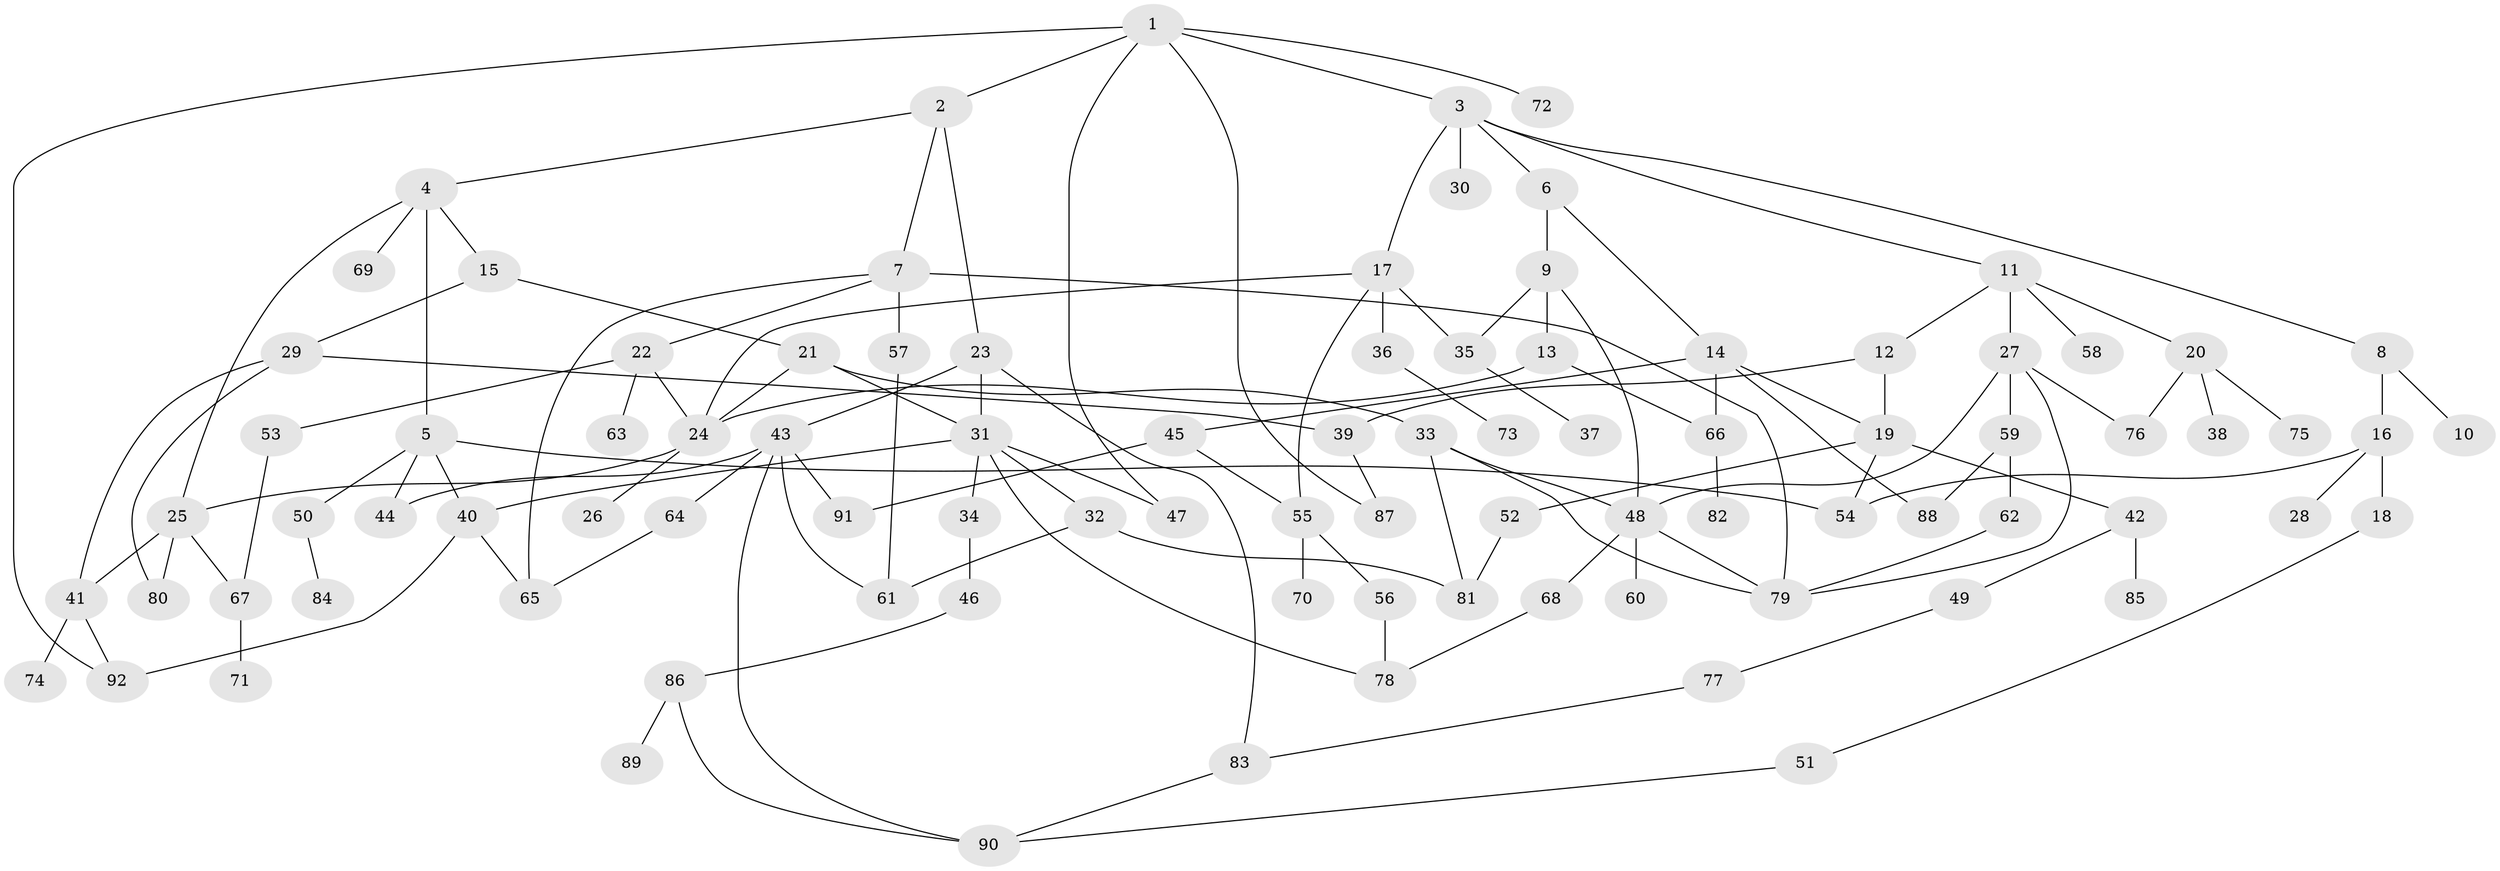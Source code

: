 // coarse degree distribution, {6: 0.125, 7: 0.07142857142857142, 8: 0.017857142857142856, 5: 0.10714285714285714, 2: 0.19642857142857142, 4: 0.08928571428571429, 3: 0.17857142857142858, 1: 0.21428571428571427}
// Generated by graph-tools (version 1.1) at 2025/41/03/06/25 10:41:29]
// undirected, 92 vertices, 133 edges
graph export_dot {
graph [start="1"]
  node [color=gray90,style=filled];
  1;
  2;
  3;
  4;
  5;
  6;
  7;
  8;
  9;
  10;
  11;
  12;
  13;
  14;
  15;
  16;
  17;
  18;
  19;
  20;
  21;
  22;
  23;
  24;
  25;
  26;
  27;
  28;
  29;
  30;
  31;
  32;
  33;
  34;
  35;
  36;
  37;
  38;
  39;
  40;
  41;
  42;
  43;
  44;
  45;
  46;
  47;
  48;
  49;
  50;
  51;
  52;
  53;
  54;
  55;
  56;
  57;
  58;
  59;
  60;
  61;
  62;
  63;
  64;
  65;
  66;
  67;
  68;
  69;
  70;
  71;
  72;
  73;
  74;
  75;
  76;
  77;
  78;
  79;
  80;
  81;
  82;
  83;
  84;
  85;
  86;
  87;
  88;
  89;
  90;
  91;
  92;
  1 -- 2;
  1 -- 3;
  1 -- 72;
  1 -- 87;
  1 -- 92;
  1 -- 47;
  2 -- 4;
  2 -- 7;
  2 -- 23;
  3 -- 6;
  3 -- 8;
  3 -- 11;
  3 -- 17;
  3 -- 30;
  4 -- 5;
  4 -- 15;
  4 -- 69;
  4 -- 25;
  5 -- 50;
  5 -- 54;
  5 -- 40;
  5 -- 44;
  6 -- 9;
  6 -- 14;
  7 -- 22;
  7 -- 57;
  7 -- 65;
  7 -- 79;
  8 -- 10;
  8 -- 16;
  9 -- 13;
  9 -- 35;
  9 -- 48;
  11 -- 12;
  11 -- 20;
  11 -- 27;
  11 -- 58;
  12 -- 19;
  12 -- 39;
  13 -- 24;
  13 -- 66;
  14 -- 45;
  14 -- 66;
  14 -- 88;
  14 -- 19;
  15 -- 21;
  15 -- 29;
  16 -- 18;
  16 -- 28;
  16 -- 54;
  17 -- 36;
  17 -- 35;
  17 -- 24;
  17 -- 55;
  18 -- 51;
  19 -- 42;
  19 -- 52;
  19 -- 54;
  20 -- 38;
  20 -- 75;
  20 -- 76;
  21 -- 31;
  21 -- 33;
  21 -- 24;
  22 -- 53;
  22 -- 63;
  22 -- 24;
  23 -- 43;
  23 -- 83;
  23 -- 31;
  24 -- 25;
  24 -- 26;
  25 -- 80;
  25 -- 41;
  25 -- 67;
  27 -- 48;
  27 -- 59;
  27 -- 76;
  27 -- 79;
  29 -- 39;
  29 -- 41;
  29 -- 80;
  31 -- 32;
  31 -- 34;
  31 -- 40;
  31 -- 47;
  31 -- 78;
  32 -- 61;
  32 -- 81;
  33 -- 79;
  33 -- 48;
  33 -- 81;
  34 -- 46;
  35 -- 37;
  36 -- 73;
  39 -- 87;
  40 -- 65;
  40 -- 92;
  41 -- 74;
  41 -- 92;
  42 -- 49;
  42 -- 85;
  43 -- 44;
  43 -- 64;
  43 -- 61;
  43 -- 91;
  43 -- 90;
  45 -- 55;
  45 -- 91;
  46 -- 86;
  48 -- 60;
  48 -- 68;
  48 -- 79;
  49 -- 77;
  50 -- 84;
  51 -- 90;
  52 -- 81;
  53 -- 67;
  55 -- 56;
  55 -- 70;
  56 -- 78;
  57 -- 61;
  59 -- 62;
  59 -- 88;
  62 -- 79;
  64 -- 65;
  66 -- 82;
  67 -- 71;
  68 -- 78;
  77 -- 83;
  83 -- 90;
  86 -- 89;
  86 -- 90;
}
